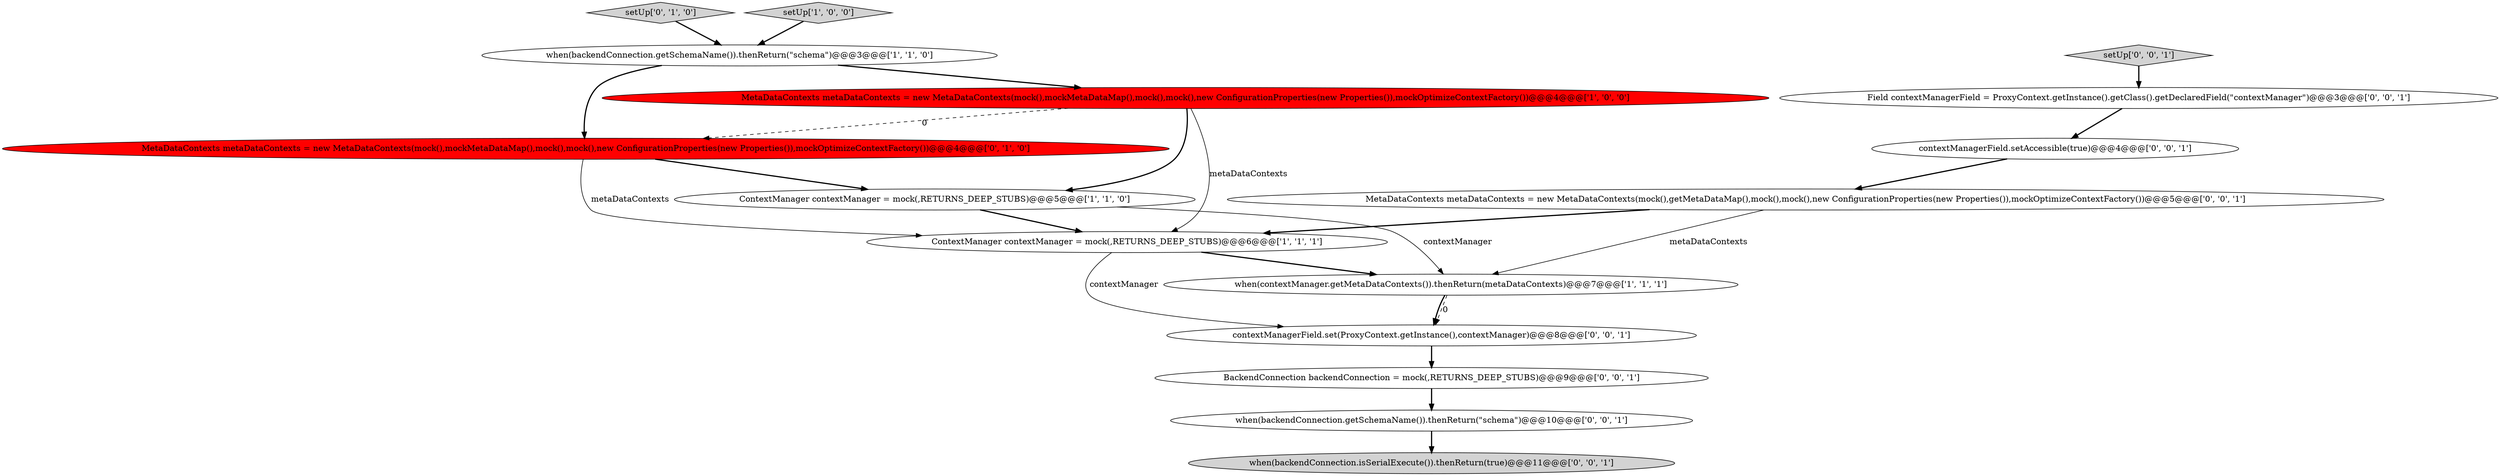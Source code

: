digraph {
14 [style = filled, label = "BackendConnection backendConnection = mock(,RETURNS_DEEP_STUBS)@@@9@@@['0', '0', '1']", fillcolor = white, shape = ellipse image = "AAA0AAABBB3BBB"];
4 [style = filled, label = "when(contextManager.getMetaDataContexts()).thenReturn(metaDataContexts)@@@7@@@['1', '1', '1']", fillcolor = white, shape = ellipse image = "AAA0AAABBB1BBB"];
2 [style = filled, label = "ContextManager contextManager = mock(,RETURNS_DEEP_STUBS)@@@6@@@['1', '1', '1']", fillcolor = white, shape = ellipse image = "AAA0AAABBB1BBB"];
9 [style = filled, label = "setUp['0', '0', '1']", fillcolor = lightgray, shape = diamond image = "AAA0AAABBB3BBB"];
7 [style = filled, label = "setUp['0', '1', '0']", fillcolor = lightgray, shape = diamond image = "AAA0AAABBB2BBB"];
6 [style = filled, label = "MetaDataContexts metaDataContexts = new MetaDataContexts(mock(),mockMetaDataMap(),mock(),mock(),new ConfigurationProperties(new Properties()),mockOptimizeContextFactory())@@@4@@@['0', '1', '0']", fillcolor = red, shape = ellipse image = "AAA1AAABBB2BBB"];
12 [style = filled, label = "when(backendConnection.isSerialExecute()).thenReturn(true)@@@11@@@['0', '0', '1']", fillcolor = lightgray, shape = ellipse image = "AAA0AAABBB3BBB"];
10 [style = filled, label = "when(backendConnection.getSchemaName()).thenReturn(\"schema\")@@@10@@@['0', '0', '1']", fillcolor = white, shape = ellipse image = "AAA0AAABBB3BBB"];
0 [style = filled, label = "ContextManager contextManager = mock(,RETURNS_DEEP_STUBS)@@@5@@@['1', '1', '0']", fillcolor = white, shape = ellipse image = "AAA0AAABBB1BBB"];
3 [style = filled, label = "when(backendConnection.getSchemaName()).thenReturn(\"schema\")@@@3@@@['1', '1', '0']", fillcolor = white, shape = ellipse image = "AAA0AAABBB1BBB"];
5 [style = filled, label = "MetaDataContexts metaDataContexts = new MetaDataContexts(mock(),mockMetaDataMap(),mock(),mock(),new ConfigurationProperties(new Properties()),mockOptimizeContextFactory())@@@4@@@['1', '0', '0']", fillcolor = red, shape = ellipse image = "AAA1AAABBB1BBB"];
8 [style = filled, label = "contextManagerField.setAccessible(true)@@@4@@@['0', '0', '1']", fillcolor = white, shape = ellipse image = "AAA0AAABBB3BBB"];
1 [style = filled, label = "setUp['1', '0', '0']", fillcolor = lightgray, shape = diamond image = "AAA0AAABBB1BBB"];
15 [style = filled, label = "Field contextManagerField = ProxyContext.getInstance().getClass().getDeclaredField(\"contextManager\")@@@3@@@['0', '0', '1']", fillcolor = white, shape = ellipse image = "AAA0AAABBB3BBB"];
11 [style = filled, label = "contextManagerField.set(ProxyContext.getInstance(),contextManager)@@@8@@@['0', '0', '1']", fillcolor = white, shape = ellipse image = "AAA0AAABBB3BBB"];
13 [style = filled, label = "MetaDataContexts metaDataContexts = new MetaDataContexts(mock(),getMetaDataMap(),mock(),mock(),new ConfigurationProperties(new Properties()),mockOptimizeContextFactory())@@@5@@@['0', '0', '1']", fillcolor = white, shape = ellipse image = "AAA0AAABBB3BBB"];
2->11 [style = solid, label="contextManager"];
6->2 [style = solid, label="metaDataContexts"];
11->14 [style = bold, label=""];
0->2 [style = bold, label=""];
1->3 [style = bold, label=""];
14->10 [style = bold, label=""];
3->6 [style = bold, label=""];
6->0 [style = bold, label=""];
2->4 [style = bold, label=""];
0->4 [style = solid, label="contextManager"];
7->3 [style = bold, label=""];
3->5 [style = bold, label=""];
5->2 [style = solid, label="metaDataContexts"];
5->6 [style = dashed, label="0"];
5->0 [style = bold, label=""];
10->12 [style = bold, label=""];
9->15 [style = bold, label=""];
13->4 [style = solid, label="metaDataContexts"];
4->11 [style = dashed, label="0"];
4->11 [style = bold, label=""];
15->8 [style = bold, label=""];
8->13 [style = bold, label=""];
13->2 [style = bold, label=""];
}
